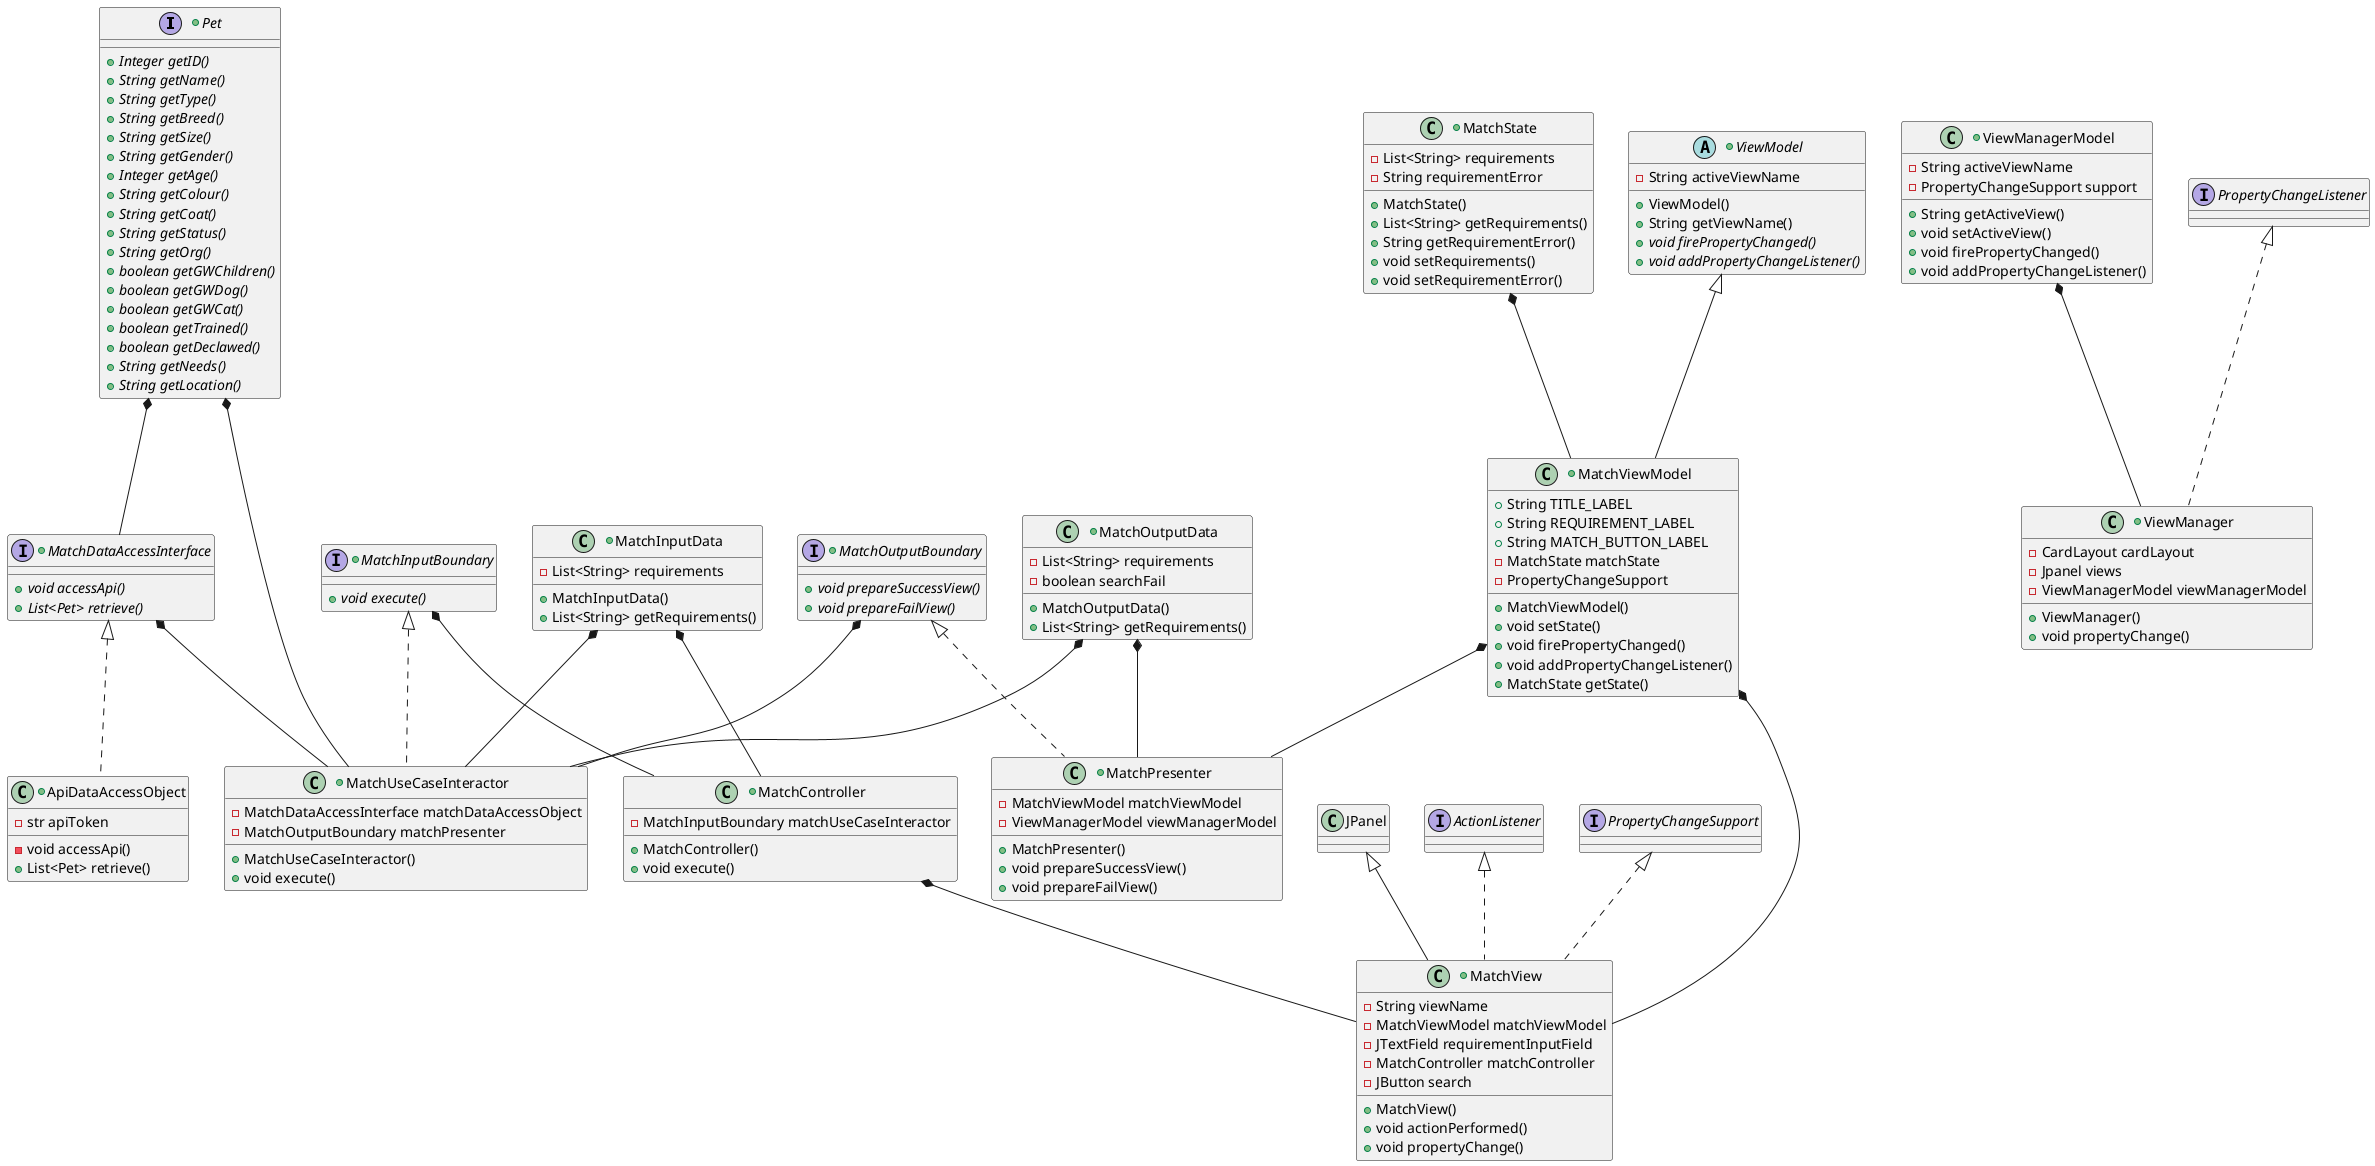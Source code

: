 @startuml
'https://plantuml.com/sequence-diagram


+interface Pet {
    {abstract} +Integer getID()
    {abstract} +String getName()
    {abstract} +String getType()
    {abstract} +String getBreed()
    {abstract} +String getSize()
    {abstract} +String getGender()
    {abstract} +Integer getAge()
    {abstract} +String getColour()
    {abstract} +String getCoat()
    {abstract} +String getStatus()
    {abstract} +String getOrg()
    {abstract} +boolean getGWChildren()
    {abstract} +boolean getGWDog()
    {abstract} +boolean getGWCat()
    {abstract} +boolean getTrained()
    {abstract} +boolean getDeclawed()
    {abstract} +String getNeeds()
    {abstract} +String getLocation()
}

+class ViewManagerModel {
    -String activeViewName
    -PropertyChangeSupport support
    +String getActiveView()
    + void setActiveView()
    +void firePropertyChanged()
    +void addPropertyChangeListener()
}

+class MatchController {
    -MatchInputBoundary matchUseCaseInteractor
    +MatchController()
    +void execute()
}

+class MatchPresenter implements MatchOutputBoundary {
    -MatchViewModel matchViewModel
    -ViewManagerModel viewManagerModel
    +MatchPresenter()
    +void prepareSuccessView()
    +void prepareFailView()
}

+class MatchState {
    -List<String> requirements
    -String requirementError
    +MatchState()
    +List<String> getRequirements()
    +String getRequirementError()
    +void setRequirements()
    +void setRequirementError()
}

+class MatchViewModel extends ViewModel {
    +String TITLE_LABEL
    +String REQUIREMENT_LABEL
    +String MATCH_BUTTON_LABEL
    -MatchState matchState
    +MatchViewModel()
    +void setState()
    -PropertyChangeSupport
    +void firePropertyChanged()
    +void addPropertyChangeListener()
    +MatchState getState()
}

+abstract class ViewModel {
    -String activeViewName
    +ViewModel()
    +String getViewName()
    {abstract} +void firePropertyChanged()
    {abstract} +void addPropertyChangeListener()
}

+interface MatchInputBoundary {
    {abstract} +void execute()
}

+class MatchInputData {
    -List<String> requirements
    +MatchInputData()
    +List<String> getRequirements()
}

+class MatchUseCaseInteractor implements MatchInputBoundary {
    -MatchDataAccessInterface matchDataAccessObject
    -MatchOutputBoundary matchPresenter
    +MatchUseCaseInteractor()
    +void execute()
}

+interface MatchOutputBoundary {
    {abstract} +void prepareSuccessView()
    {abstract} +void prepareFailView()
}

+class MatchOutputData {
    -List<String> requirements
    -boolean searchFail
    +MatchOutputData()
    +List<String> getRequirements()
}

+interface MatchDataAccessInterface {
    {abstract} +void accessApi()
    {abstract} +List<Pet> retrieve()
}

+class ApiDataAccessObject implements MatchDataAccessInterface {
    -str apiToken
    -void accessApi()
    +List<Pet> retrieve()
}

'requirement input needs to change format, not just text box
+class MatchView extends JPanel implements ActionListener, PropertyChangeSupport {
    -String viewName
    -MatchViewModel matchViewModel
    -JTextField requirementInputField
    -MatchController matchController
    -JButton search
    +MatchView()
    +void actionPerformed()
    +void propertyChange()
}

+class ViewManager implements PropertyChangeListener {
    -CardLayout cardLayout
    -Jpanel views
    -ViewManagerModel viewManagerModel
    +ViewManager()
    +void propertyChange()
}

Pet *-- MatchDataAccessInterface
Pet *-- MatchUseCaseInteractor
MatchDataAccessInterface *-- MatchUseCaseInteractor
MatchOutputBoundary *-- MatchUseCaseInteractor
MatchOutputData *-- MatchUseCaseInteractor
MatchInputData *-- MatchUseCaseInteractor
MatchInputData *-- MatchController
MatchInputBoundary *-- MatchController
MatchOutputData *-- MatchPresenter
MatchViewModel *-- MatchPresenter
MatchViewModel *-- MatchView
MatchController *-- MatchView
ViewManagerModel *-- ViewManager
MatchState *-- MatchViewModel


@enduml